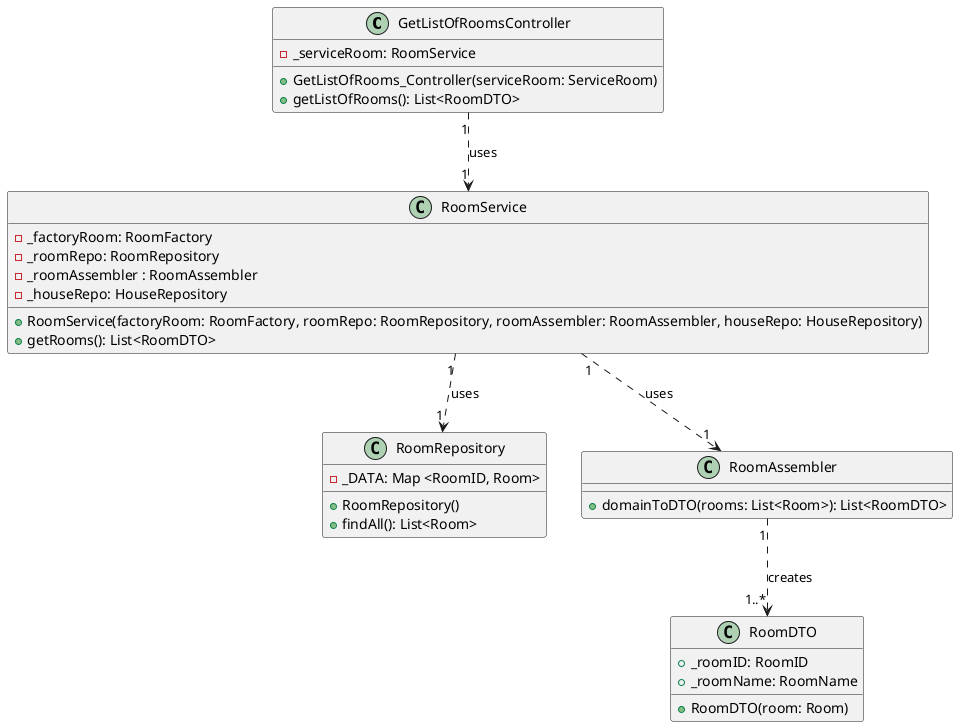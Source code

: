 @startuml
'https://plantuml.com/class-diagram

class GetListOfRoomsController{
'Attributes'
- _serviceRoom: RoomService
'Methods'
+GetListOfRooms_Controller(serviceRoom: ServiceRoom)
+getListOfRooms(): List<RoomDTO>
}

class RoomService{
'Attributes'
- _factoryRoom: RoomFactory
- _roomRepo: RoomRepository
- _roomAssembler : RoomAssembler
- _houseRepo: HouseRepository
'Methods'
+RoomService(factoryRoom: RoomFactory, roomRepo: RoomRepository, roomAssembler: RoomAssembler, houseRepo: HouseRepository)
+getRooms(): List<RoomDTO>
}


class RoomRepository{
'Attributes'
- _DATA: Map <RoomID, Room>
'Methods'
+RoomRepository()
+findAll(): List<Room>
}

class RoomAssembler{
'Methods'
+domainToDTO(rooms: List<Room>): List<RoomDTO>
}

class RoomDTO{
'Attributes'
+_roomID: RoomID
+_roomName: RoomName
'Methods'
+RoomDTO(room: Room)
}

GetListOfRoomsController "1" ..> "1" RoomService: uses
RoomService "1" ..> "1" RoomRepository: uses
RoomService "1" ..> "1" RoomAssembler: uses
RoomAssembler "1" ..> "1..*" RoomDTO: creates

@enduml
